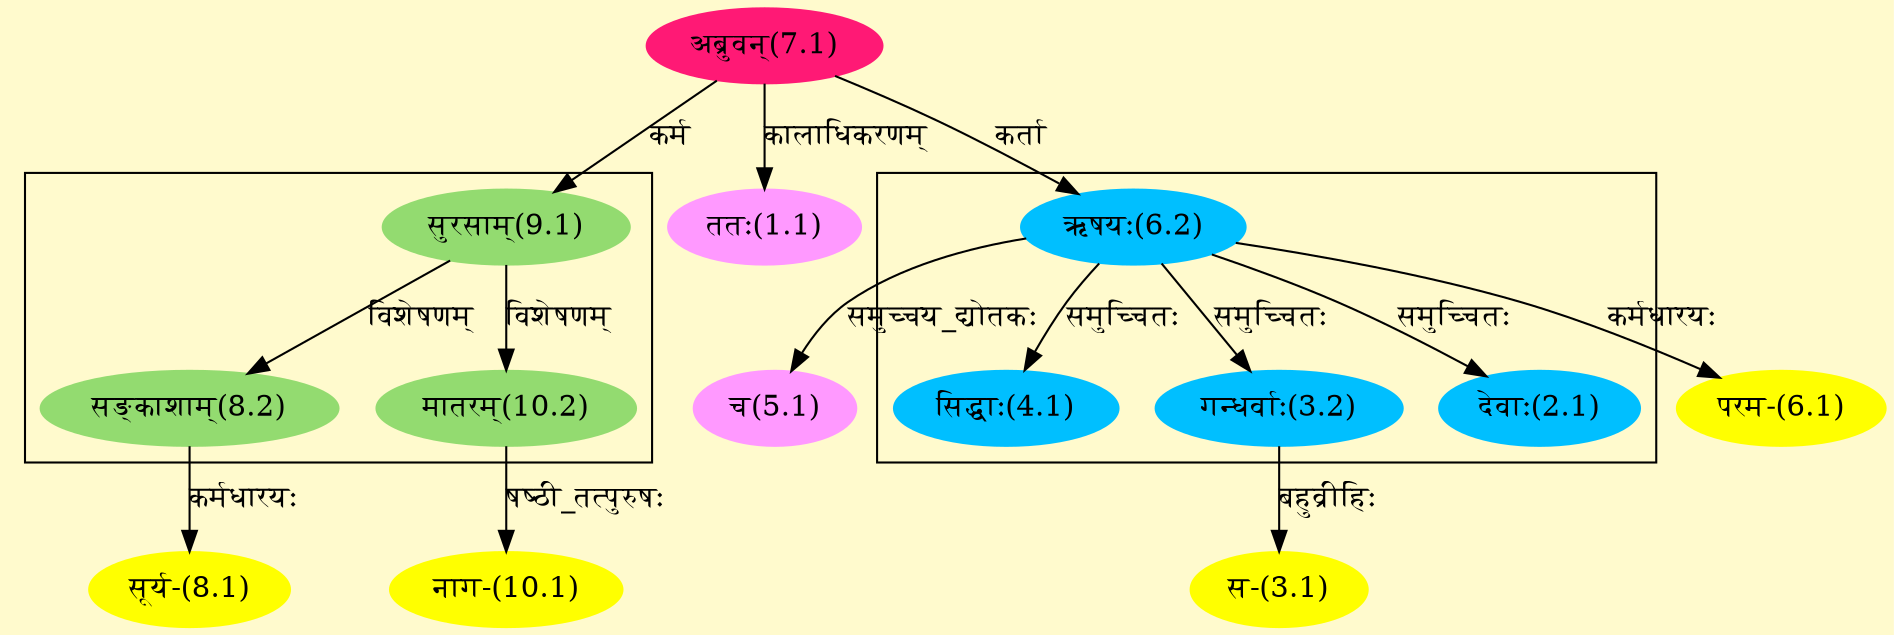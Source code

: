 digraph G{
rankdir=BT;
 compound=true;
 bgcolor="lemonchiffon1";

subgraph cluster_1{
Node2_1 [style=filled, color="#00BFFF" label = "देवाः(2.1)"]
Node6_2 [style=filled, color="#00BFFF" label = "ऋषयः(6.2)"]
Node3_2 [style=filled, color="#00BFFF" label = "गन्धर्वाः(3.2)"]
Node4_1 [style=filled, color="#00BFFF" label = "सिद्धाः(4.1)"]

}

subgraph cluster_2{
Node8_2 [style=filled, color="#93DB70" label = "सङ्काशाम्(8.2)"]
Node9_1 [style=filled, color="#93DB70" label = "सुरसाम्(9.1)"]
Node10_2 [style=filled, color="#93DB70" label = "मातरम्(10.2)"]

}
Node1_1 [style=filled, color="#FF99FF" label = "ततः(1.1)"]
Node7_1 [style=filled, color="#FF1975" label = "अब्रुवन्(7.1)"]
Node3_1 [style=filled, color="#FFFF00" label = "स-(3.1)"]
Node3_2 [style=filled, color="#00BFFF" label = "गन्धर्वाः(3.2)"]
Node5_1 [style=filled, color="#FF99FF" label = "च(5.1)"]
Node6_2 [style=filled, color="#00BFFF" label = "ऋषयः(6.2)"]
Node6_1 [style=filled, color="#FFFF00" label = "परम-(6.1)"]
Node [style=filled, color="" label = "()"]
Node8_1 [style=filled, color="#FFFF00" label = "सूर्य-(8.1)"]
Node8_2 [style=filled, color="#93DB70" label = "सङ्काशाम्(8.2)"]
Node9_1 [style=filled, color="#93DB70" label = "सुरसाम्(9.1)"]
Node10_1 [style=filled, color="#FFFF00" label = "नाग-(10.1)"]
Node10_2 [style=filled, color="#93DB70" label = "मातरम्(10.2)"]
/* Start of Relations section */

Node1_1 -> Node7_1 [  label="कालाधिकरणम्"  dir="back" ]
Node2_1 -> Node6_2 [  label="समुच्चितः"  dir="back" ]
Node3_1 -> Node3_2 [  label="बहुव्रीहिः"  dir="back" ]
Node3_2 -> Node6_2 [  label="समुच्चितः"  dir="back" ]
Node4_1 -> Node6_2 [  label="समुच्चितः"  dir="back" ]
Node5_1 -> Node6_2 [  label="समुच्चय_द्योतकः"  dir="back" ]
Node6_1 -> Node6_2 [  label="कर्मधारयः"  dir="back" ]
Node6_2 -> Node7_1 [  label="कर्ता"  dir="back" ]
Node8_1 -> Node8_2 [  label="कर्मधारयः"  dir="back" ]
Node8_2 -> Node9_1 [  label="विशेषणम्"  dir="back" ]
Node9_1 -> Node7_1 [  label="कर्म"  dir="back" ]
Node10_1 -> Node10_2 [  label="षष्ठी_तत्पुरुषः"  dir="back" ]
Node10_2 -> Node9_1 [  label="विशेषणम्"  dir="back" ]
}
